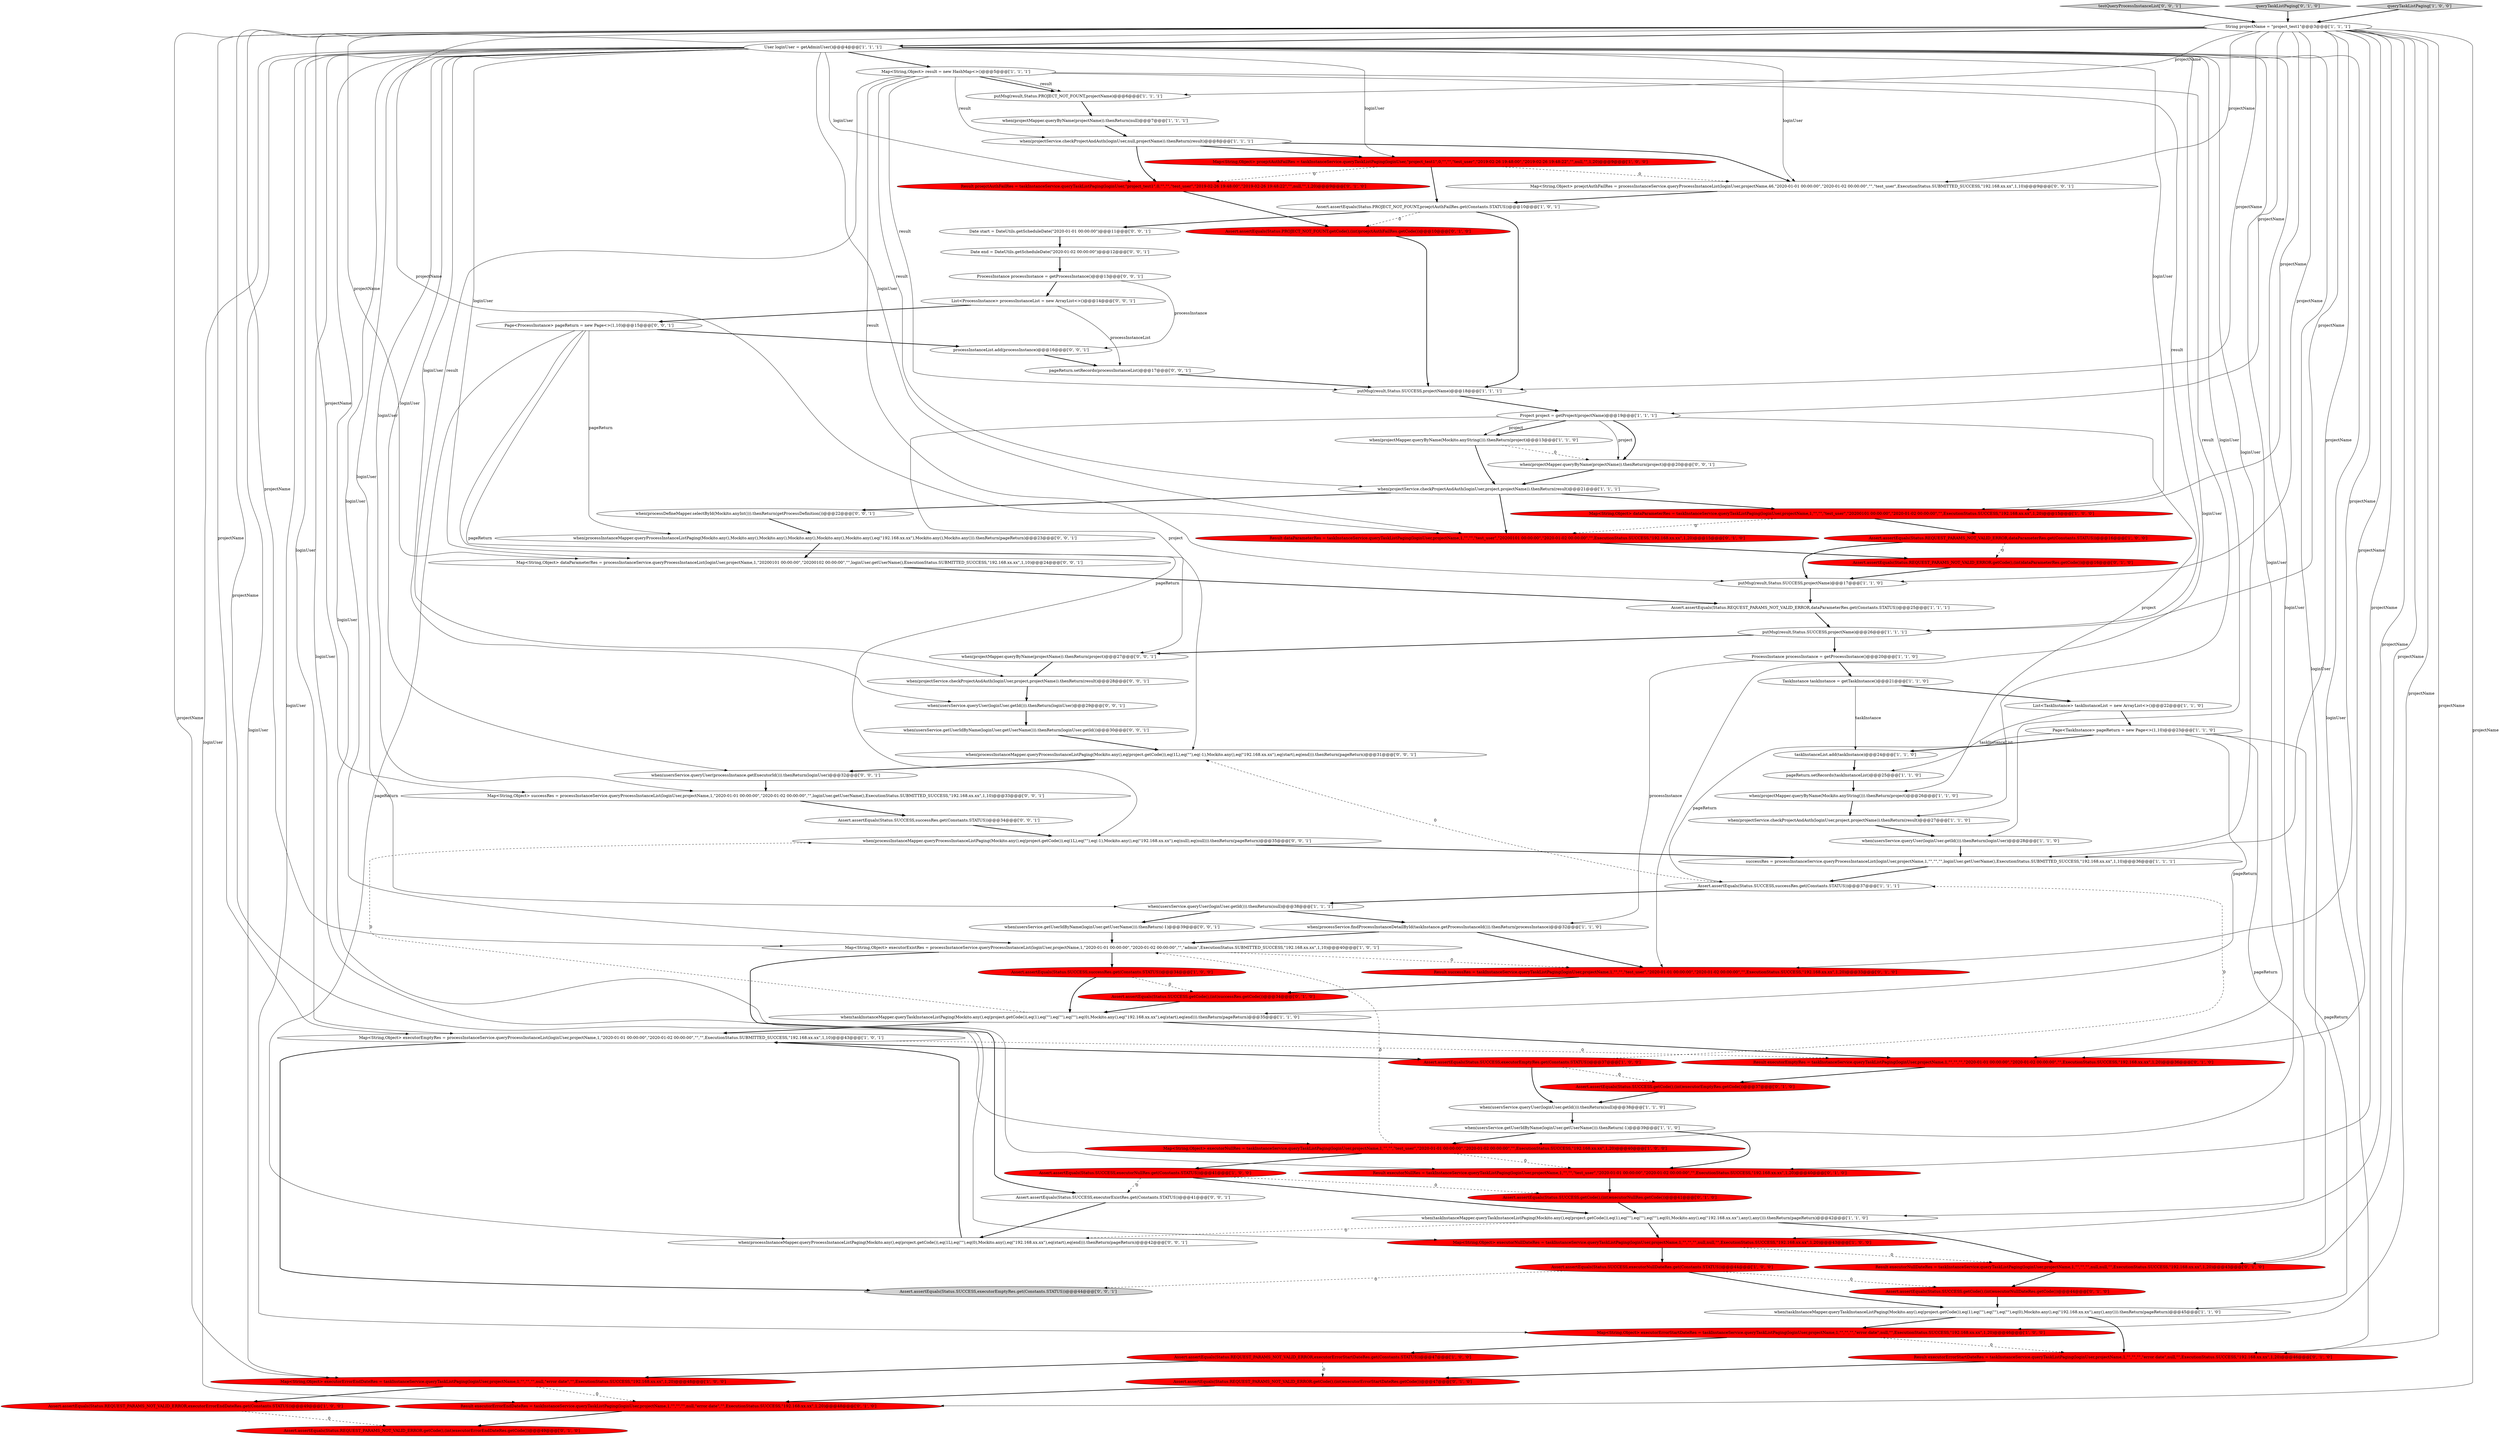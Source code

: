 digraph {
0 [style = filled, label = "Map<String,Object> dataParameterRes = taskInstanceService.queryTaskListPaging(loginUser,projectName,1,\"\",\"\",\"test_user\",\"20200101 00:00:00\",\"2020-01-02 00:00:00\",\"\",ExecutionStatus.SUCCESS,\"192.168.xx.xx\",1,20)@@@15@@@['1', '0', '0']", fillcolor = red, shape = ellipse image = "AAA1AAABBB1BBB"];
69 [style = filled, label = "Map<String,Object> successRes = processInstanceService.queryProcessInstanceList(loginUser,projectName,1,\"2020-01-01 00:00:00\",\"2020-01-02 00:00:00\",\"\",loginUser.getUserName(),ExecutionStatus.SUBMITTED_SUCCESS,\"192.168.xx.xx\",1,10)@@@33@@@['0', '0', '1']", fillcolor = white, shape = ellipse image = "AAA0AAABBB3BBB"];
34 [style = filled, label = "Project project = getProject(projectName)@@@19@@@['1', '1', '1']", fillcolor = white, shape = ellipse image = "AAA0AAABBB1BBB"];
64 [style = filled, label = "Result executorNullRes = taskInstanceService.queryTaskListPaging(loginUser,projectName,1,\"\",\"\",\"test_user\",\"2020-01-01 00:00:00\",\"2020-01-02 00:00:00\",\"\",ExecutionStatus.SUCCESS,\"192.168.xx.xx\",1,20)@@@40@@@['0', '1', '0']", fillcolor = red, shape = ellipse image = "AAA1AAABBB2BBB"];
78 [style = filled, label = "when(projectService.checkProjectAndAuth(loginUser,project,projectName)).thenReturn(result)@@@28@@@['0', '0', '1']", fillcolor = white, shape = ellipse image = "AAA0AAABBB3BBB"];
19 [style = filled, label = "putMsg(result,Status.SUCCESS,projectName)@@@18@@@['1', '1', '1']", fillcolor = white, shape = ellipse image = "AAA0AAABBB1BBB"];
11 [style = filled, label = "when(taskInstanceMapper.queryTaskInstanceListPaging(Mockito.any(),eq(project.getCode()),eq(1),eq(\"\"),eq(\"\"),eq(\"\"),eq(0),Mockito.any(),eq(\"192.168.xx.xx\"),eq(start),eq(end))).thenReturn(pageReturn)@@@35@@@['1', '1', '0']", fillcolor = white, shape = ellipse image = "AAA0AAABBB1BBB"];
46 [style = filled, label = "when(taskInstanceMapper.queryTaskInstanceListPaging(Mockito.any(),eq(project.getCode()),eq(1),eq(\"\"),eq(\"\"),eq(\"\"),eq(0),Mockito.any(),eq(\"192.168.xx.xx\"),any(),any())).thenReturn(pageReturn)@@@42@@@['1', '1', '0']", fillcolor = white, shape = ellipse image = "AAA0AAABBB1BBB"];
37 [style = filled, label = "pageReturn.setRecords(taskInstanceList)@@@25@@@['1', '1', '0']", fillcolor = white, shape = ellipse image = "AAA0AAABBB1BBB"];
54 [style = filled, label = "Assert.assertEquals(Status.REQUEST_PARAMS_NOT_VALID_ERROR.getCode(),(int)executorErrorEndDateRes.getCode())@@@49@@@['0', '1', '0']", fillcolor = red, shape = ellipse image = "AAA1AAABBB2BBB"];
59 [style = filled, label = "Assert.assertEquals(Status.SUCCESS.getCode(),(int)executorNullDateRes.getCode())@@@44@@@['0', '1', '0']", fillcolor = red, shape = ellipse image = "AAA1AAABBB2BBB"];
9 [style = filled, label = "when(taskInstanceMapper.queryTaskInstanceListPaging(Mockito.any(),eq(project.getCode()),eq(1),eq(\"\"),eq(\"\"),eq(\"\"),eq(0),Mockito.any(),eq(\"192.168.xx.xx\"),any(),any())).thenReturn(pageReturn)@@@45@@@['1', '1', '0']", fillcolor = white, shape = ellipse image = "AAA0AAABBB1BBB"];
33 [style = filled, label = "Assert.assertEquals(Status.PROJECT_NOT_FOUNT,proejctAuthFailRes.get(Constants.STATUS))@@@10@@@['1', '0', '1']", fillcolor = white, shape = ellipse image = "AAA0AAABBB1BBB"];
21 [style = filled, label = "when(projectService.checkProjectAndAuth(loginUser,project,projectName)).thenReturn(result)@@@21@@@['1', '1', '1']", fillcolor = white, shape = ellipse image = "AAA0AAABBB1BBB"];
52 [style = filled, label = "Assert.assertEquals(Status.PROJECT_NOT_FOUNT.getCode(),(int)proejctAuthFailRes.getCode())@@@10@@@['0', '1', '0']", fillcolor = red, shape = ellipse image = "AAA1AAABBB2BBB"];
25 [style = filled, label = "taskInstanceList.add(taskInstance)@@@24@@@['1', '1', '0']", fillcolor = white, shape = ellipse image = "AAA0AAABBB1BBB"];
17 [style = filled, label = "when(usersService.queryUser(loginUser.getId())).thenReturn(null)@@@38@@@['1', '1', '0']", fillcolor = white, shape = ellipse image = "AAA0AAABBB1BBB"];
84 [style = filled, label = "when(projectMapper.queryByName(projectName)).thenReturn(project)@@@27@@@['0', '0', '1']", fillcolor = white, shape = ellipse image = "AAA0AAABBB3BBB"];
28 [style = filled, label = "Assert.assertEquals(Status.SUCCESS,executorEmptyRes.get(Constants.STATUS))@@@37@@@['1', '0', '0']", fillcolor = red, shape = ellipse image = "AAA1AAABBB1BBB"];
42 [style = filled, label = "when(usersService.queryUser(loginUser.getId())).thenReturn(loginUser)@@@28@@@['1', '1', '0']", fillcolor = white, shape = ellipse image = "AAA0AAABBB1BBB"];
32 [style = filled, label = "Map<String,Object> executorNullRes = taskInstanceService.queryTaskListPaging(loginUser,projectName,1,\"\",\"\",\"test_user\",\"2020-01-01 00:00:00\",\"2020-01-02 00:00:00\",\"\",ExecutionStatus.SUCCESS,\"192.168.xx.xx\",1,20)@@@40@@@['1', '0', '0']", fillcolor = red, shape = ellipse image = "AAA1AAABBB1BBB"];
65 [style = filled, label = "Page<ProcessInstance> pageReturn = new Page<>(1,10)@@@15@@@['0', '0', '1']", fillcolor = white, shape = ellipse image = "AAA0AAABBB3BBB"];
72 [style = filled, label = "Date end = DateUtils.getScheduleDate(\"2020-01-02 00:00:00\")@@@12@@@['0', '0', '1']", fillcolor = white, shape = ellipse image = "AAA0AAABBB3BBB"];
79 [style = filled, label = "Assert.assertEquals(Status.SUCCESS,successRes.get(Constants.STATUS))@@@34@@@['0', '0', '1']", fillcolor = white, shape = ellipse image = "AAA0AAABBB3BBB"];
70 [style = filled, label = "when(processInstanceMapper.queryProcessInstanceListPaging(Mockito.any(),eq(project.getCode()),eq(1L),eq(\"\"),eq(-1),Mockito.any(),eq(\"192.168.xx.xx\"),eq(null),eq(null))).thenReturn(pageReturn)@@@35@@@['0', '0', '1']", fillcolor = white, shape = ellipse image = "AAA0AAABBB3BBB"];
82 [style = filled, label = "when(processDefineMapper.selectById(Mockito.anyInt())).thenReturn(getProcessDefinition())@@@22@@@['0', '0', '1']", fillcolor = white, shape = ellipse image = "AAA0AAABBB3BBB"];
38 [style = filled, label = "when(projectMapper.queryByName(projectName)).thenReturn(null)@@@7@@@['1', '1', '1']", fillcolor = white, shape = ellipse image = "AAA0AAABBB1BBB"];
22 [style = filled, label = "putMsg(result,Status.PROJECT_NOT_FOUNT,projectName)@@@6@@@['1', '1', '1']", fillcolor = white, shape = ellipse image = "AAA0AAABBB1BBB"];
58 [style = filled, label = "Result executorNullDateRes = taskInstanceService.queryTaskListPaging(loginUser,projectName,1,\"\",\"\",\"\",null,null,\"\",ExecutionStatus.SUCCESS,\"192.168.xx.xx\",1,20)@@@43@@@['0', '1', '0']", fillcolor = red, shape = ellipse image = "AAA1AAABBB2BBB"];
13 [style = filled, label = "Map<String,Object> executorExistRes = processInstanceService.queryProcessInstanceList(loginUser,projectName,1,\"2020-01-01 00:00:00\",\"2020-01-02 00:00:00\",\"\",\"admin\",ExecutionStatus.SUBMITTED_SUCCESS,\"192.168.xx.xx\",1,10)@@@40@@@['1', '0', '1']", fillcolor = white, shape = ellipse image = "AAA0AAABBB1BBB"];
43 [style = filled, label = "String projectName = \"project_test1\"@@@3@@@['1', '1', '1']", fillcolor = white, shape = ellipse image = "AAA0AAABBB1BBB"];
67 [style = filled, label = "Assert.assertEquals(Status.SUCCESS,executorEmptyRes.get(Constants.STATUS))@@@44@@@['0', '0', '1']", fillcolor = lightgray, shape = ellipse image = "AAA0AAABBB3BBB"];
89 [style = filled, label = "Map<String,Object> dataParameterRes = processInstanceService.queryProcessInstanceList(loginUser,projectName,1,\"20200101 00:00:00\",\"20200102 00:00:00\",\"\",loginUser.getUserName(),ExecutionStatus.SUBMITTED_SUCCESS,\"192.168.xx.xx\",1,10)@@@24@@@['0', '0', '1']", fillcolor = white, shape = ellipse image = "AAA0AAABBB3BBB"];
10 [style = filled, label = "when(usersService.getUserIdByName(loginUser.getUserName())).thenReturn(-1)@@@39@@@['1', '1', '0']", fillcolor = white, shape = ellipse image = "AAA0AAABBB1BBB"];
87 [style = filled, label = "testQueryProcessInstanceList['0', '0', '1']", fillcolor = lightgray, shape = diamond image = "AAA0AAABBB3BBB"];
62 [style = filled, label = "Result successRes = taskInstanceService.queryTaskListPaging(loginUser,projectName,1,\"\",\"\",\"test_user\",\"2020-01-01 00:00:00\",\"2020-01-02 00:00:00\",\"\",ExecutionStatus.SUCCESS,\"192.168.xx.xx\",1,20)@@@33@@@['0', '1', '0']", fillcolor = red, shape = ellipse image = "AAA1AAABBB2BBB"];
35 [style = filled, label = "Map<String,Object> executorErrorEndDateRes = taskInstanceService.queryTaskListPaging(loginUser,projectName,1,\"\",\"\",\"\",null,\"error date\",\"\",ExecutionStatus.SUCCESS,\"192.168.xx.xx\",1,20)@@@48@@@['1', '0', '0']", fillcolor = red, shape = ellipse image = "AAA1AAABBB1BBB"];
76 [style = filled, label = "when(processInstanceMapper.queryProcessInstanceListPaging(Mockito.any(),eq(project.getCode()),eq(1L),eq(\"\"),eq(0),Mockito.any(),eq(\"192.168.xx.xx\"),eq(start),eq(end))).thenReturn(pageReturn)@@@42@@@['0', '0', '1']", fillcolor = white, shape = ellipse image = "AAA0AAABBB3BBB"];
45 [style = filled, label = "when(projectService.checkProjectAndAuth(loginUser,null,projectName)).thenReturn(result)@@@8@@@['1', '1', '1']", fillcolor = white, shape = ellipse image = "AAA0AAABBB1BBB"];
55 [style = filled, label = "Assert.assertEquals(Status.REQUEST_PARAMS_NOT_VALID_ERROR.getCode(),(int)executorErrorStartDateRes.getCode())@@@47@@@['0', '1', '0']", fillcolor = red, shape = ellipse image = "AAA1AAABBB2BBB"];
4 [style = filled, label = "Map<String,Object> proejctAuthFailRes = taskInstanceService.queryTaskListPaging(loginUser,\"project_test1\",0,\"\",\"\",\"test_user\",\"2019-02-26 19:48:00\",\"2019-02-26 19:48:22\",\"\",null,\"\",1,20)@@@9@@@['1', '0', '0']", fillcolor = red, shape = ellipse image = "AAA1AAABBB1BBB"];
29 [style = filled, label = "when(projectMapper.queryByName(Mockito.anyString())).thenReturn(project)@@@26@@@['1', '1', '0']", fillcolor = white, shape = ellipse image = "AAA0AAABBB1BBB"];
40 [style = filled, label = "when(projectService.checkProjectAndAuth(loginUser,project,projectName)).thenReturn(result)@@@27@@@['1', '1', '0']", fillcolor = white, shape = ellipse image = "AAA0AAABBB1BBB"];
48 [style = filled, label = "Assert.assertEquals(Status.SUCCESS.getCode(),(int)successRes.getCode())@@@34@@@['0', '1', '0']", fillcolor = red, shape = ellipse image = "AAA1AAABBB2BBB"];
53 [style = filled, label = "Result dataParameterRes = taskInstanceService.queryTaskListPaging(loginUser,projectName,1,\"\",\"\",\"test_user\",\"20200101 00:00:00\",\"2020-01-02 00:00:00\",\"\",ExecutionStatus.SUCCESS,\"192.168.xx.xx\",1,20)@@@15@@@['0', '1', '0']", fillcolor = red, shape = ellipse image = "AAA1AAABBB2BBB"];
56 [style = filled, label = "Result executorEmptyRes = taskInstanceService.queryTaskListPaging(loginUser,projectName,1,\"\",\"\",\"\",\"2020-01-01 00:00:00\",\"2020-01-02 00:00:00\",\"\",ExecutionStatus.SUCCESS,\"192.168.xx.xx\",1,20)@@@36@@@['0', '1', '0']", fillcolor = red, shape = ellipse image = "AAA1AAABBB2BBB"];
23 [style = filled, label = "putMsg(result,Status.SUCCESS,projectName)@@@26@@@['1', '1', '1']", fillcolor = white, shape = ellipse image = "AAA0AAABBB1BBB"];
41 [style = filled, label = "Assert.assertEquals(Status.SUCCESS,successRes.get(Constants.STATUS))@@@37@@@['1', '1', '1']", fillcolor = white, shape = ellipse image = "AAA0AAABBB1BBB"];
7 [style = filled, label = "User loginUser = getAdminUser()@@@4@@@['1', '1', '1']", fillcolor = white, shape = ellipse image = "AAA0AAABBB1BBB"];
81 [style = filled, label = "Map<String,Object> proejctAuthFailRes = processInstanceService.queryProcessInstanceList(loginUser,projectName,46,\"2020-01-01 00:00:00\",\"2020-01-02 00:00:00\",\"\",\"test_user\",ExecutionStatus.SUBMITTED_SUCCESS,\"192.168.xx.xx\",1,10)@@@9@@@['0', '0', '1']", fillcolor = white, shape = ellipse image = "AAA0AAABBB3BBB"];
27 [style = filled, label = "List<TaskInstance> taskInstanceList = new ArrayList<>()@@@22@@@['1', '1', '0']", fillcolor = white, shape = ellipse image = "AAA0AAABBB1BBB"];
39 [style = filled, label = "putMsg(result,Status.SUCCESS,projectName)@@@17@@@['1', '1', '0']", fillcolor = white, shape = ellipse image = "AAA0AAABBB1BBB"];
51 [style = filled, label = "Assert.assertEquals(Status.SUCCESS.getCode(),(int)executorNullRes.getCode())@@@41@@@['0', '1', '0']", fillcolor = red, shape = ellipse image = "AAA1AAABBB2BBB"];
15 [style = filled, label = "Assert.assertEquals(Status.REQUEST_PARAMS_NOT_VALID_ERROR,executorErrorStartDateRes.get(Constants.STATUS))@@@47@@@['1', '0', '0']", fillcolor = red, shape = ellipse image = "AAA1AAABBB1BBB"];
36 [style = filled, label = "Assert.assertEquals(Status.REQUEST_PARAMS_NOT_VALID_ERROR,dataParameterRes.get(Constants.STATUS))@@@16@@@['1', '0', '0']", fillcolor = red, shape = ellipse image = "AAA1AAABBB1BBB"];
90 [style = filled, label = "ProcessInstance processInstance = getProcessInstance()@@@13@@@['0', '0', '1']", fillcolor = white, shape = ellipse image = "AAA0AAABBB3BBB"];
16 [style = filled, label = "Page<TaskInstance> pageReturn = new Page<>(1,10)@@@23@@@['1', '1', '0']", fillcolor = white, shape = ellipse image = "AAA0AAABBB1BBB"];
8 [style = filled, label = "when(usersService.queryUser(loginUser.getId())).thenReturn(null)@@@38@@@['1', '1', '1']", fillcolor = white, shape = ellipse image = "AAA0AAABBB1BBB"];
47 [style = filled, label = "ProcessInstance processInstance = getProcessInstance()@@@20@@@['1', '1', '0']", fillcolor = white, shape = ellipse image = "AAA0AAABBB1BBB"];
86 [style = filled, label = "pageReturn.setRecords(processInstanceList)@@@17@@@['0', '0', '1']", fillcolor = white, shape = ellipse image = "AAA0AAABBB3BBB"];
75 [style = filled, label = "processInstanceList.add(processInstance)@@@16@@@['0', '0', '1']", fillcolor = white, shape = ellipse image = "AAA0AAABBB3BBB"];
31 [style = filled, label = "successRes = processInstanceService.queryProcessInstanceList(loginUser,projectName,1,\"\",\"\",\"\",loginUser.getUserName(),ExecutionStatus.SUBMITTED_SUCCESS,\"192.168.xx.xx\",1,10)@@@36@@@['1', '1', '1']", fillcolor = white, shape = ellipse image = "AAA0AAABBB1BBB"];
5 [style = filled, label = "Assert.assertEquals(Status.REQUEST_PARAMS_NOT_VALID_ERROR,executorErrorEndDateRes.get(Constants.STATUS))@@@49@@@['1', '0', '0']", fillcolor = red, shape = ellipse image = "AAA1AAABBB1BBB"];
68 [style = filled, label = "List<ProcessInstance> processInstanceList = new ArrayList<>()@@@14@@@['0', '0', '1']", fillcolor = white, shape = ellipse image = "AAA0AAABBB3BBB"];
2 [style = filled, label = "Map<String,Object> executorNullDateRes = taskInstanceService.queryTaskListPaging(loginUser,projectName,1,\"\",\"\",\"\",null,null,\"\",ExecutionStatus.SUCCESS,\"192.168.xx.xx\",1,20)@@@43@@@['1', '0', '0']", fillcolor = red, shape = ellipse image = "AAA1AAABBB1BBB"];
50 [style = filled, label = "Assert.assertEquals(Status.REQUEST_PARAMS_NOT_VALID_ERROR.getCode(),(int)dataParameterRes.getCode())@@@16@@@['0', '1', '0']", fillcolor = red, shape = ellipse image = "AAA1AAABBB2BBB"];
1 [style = filled, label = "Assert.assertEquals(Status.SUCCESS,successRes.get(Constants.STATUS))@@@34@@@['1', '0', '0']", fillcolor = red, shape = ellipse image = "AAA1AAABBB1BBB"];
73 [style = filled, label = "when(processInstanceMapper.queryProcessInstanceListPaging(Mockito.any(),eq(project.getCode()),eq(1L),eq(\"\"),eq(-1),Mockito.any(),eq(\"192.168.xx.xx\"),eq(start),eq(end))).thenReturn(pageReturn)@@@31@@@['0', '0', '1']", fillcolor = white, shape = ellipse image = "AAA0AAABBB3BBB"];
57 [style = filled, label = "Result executorErrorEndDateRes = taskInstanceService.queryTaskListPaging(loginUser,projectName,1,\"\",\"\",\"\",null,\"error date\",\"\",ExecutionStatus.SUCCESS,\"192.168.xx.xx\",1,20)@@@48@@@['0', '1', '0']", fillcolor = red, shape = ellipse image = "AAA1AAABBB2BBB"];
63 [style = filled, label = "Result proejctAuthFailRes = taskInstanceService.queryTaskListPaging(loginUser,\"project_test1\",0,\"\",\"\",\"test_user\",\"2019-02-26 19:48:00\",\"2019-02-26 19:48:22\",\"\",null,\"\",1,20)@@@9@@@['0', '1', '0']", fillcolor = red, shape = ellipse image = "AAA1AAABBB2BBB"];
60 [style = filled, label = "queryTaskListPaging['0', '1', '0']", fillcolor = lightgray, shape = diamond image = "AAA0AAABBB2BBB"];
49 [style = filled, label = "Assert.assertEquals(Status.SUCCESS.getCode(),(int)executorEmptyRes.getCode())@@@37@@@['0', '1', '0']", fillcolor = red, shape = ellipse image = "AAA1AAABBB2BBB"];
24 [style = filled, label = "when(processService.findProcessInstanceDetailById(taskInstance.getProcessInstanceId())).thenReturn(processInstance)@@@32@@@['1', '1', '0']", fillcolor = white, shape = ellipse image = "AAA0AAABBB1BBB"];
88 [style = filled, label = "when(processInstanceMapper.queryProcessInstanceListPaging(Mockito.any(),Mockito.any(),Mockito.any(),Mockito.any(),Mockito.any(),Mockito.any(),eq(\"192.168.xx.xx\"),Mockito.any(),Mockito.any())).thenReturn(pageReturn)@@@23@@@['0', '0', '1']", fillcolor = white, shape = ellipse image = "AAA0AAABBB3BBB"];
71 [style = filled, label = "when(usersService.queryUser(loginUser.getId())).thenReturn(loginUser)@@@29@@@['0', '0', '1']", fillcolor = white, shape = ellipse image = "AAA0AAABBB3BBB"];
61 [style = filled, label = "Result executorErrorStartDateRes = taskInstanceService.queryTaskListPaging(loginUser,projectName,1,\"\",\"\",\"\",\"error date\",null,\"\",ExecutionStatus.SUCCESS,\"192.168.xx.xx\",1,20)@@@46@@@['0', '1', '0']", fillcolor = red, shape = ellipse image = "AAA1AAABBB2BBB"];
18 [style = filled, label = "Map<String,Object> executorErrorStartDateRes = taskInstanceService.queryTaskListPaging(loginUser,projectName,1,\"\",\"\",\"\",\"error date\",null,\"\",ExecutionStatus.SUCCESS,\"192.168.xx.xx\",1,20)@@@46@@@['1', '0', '0']", fillcolor = red, shape = ellipse image = "AAA1AAABBB1BBB"];
80 [style = filled, label = "when(usersService.getUserIdByName(loginUser.getUserName())).thenReturn(-1)@@@39@@@['0', '0', '1']", fillcolor = white, shape = ellipse image = "AAA0AAABBB3BBB"];
6 [style = filled, label = "TaskInstance taskInstance = getTaskInstance()@@@21@@@['1', '1', '0']", fillcolor = white, shape = ellipse image = "AAA0AAABBB1BBB"];
66 [style = filled, label = "when(projectMapper.queryByName(projectName)).thenReturn(project)@@@20@@@['0', '0', '1']", fillcolor = white, shape = ellipse image = "AAA0AAABBB3BBB"];
44 [style = filled, label = "Map<String,Object> executorEmptyRes = processInstanceService.queryProcessInstanceList(loginUser,projectName,1,\"2020-01-01 00:00:00\",\"2020-01-02 00:00:00\",\"\",\"\",ExecutionStatus.SUBMITTED_SUCCESS,\"192.168.xx.xx\",1,10)@@@43@@@['1', '0', '1']", fillcolor = white, shape = ellipse image = "AAA0AAABBB1BBB"];
20 [style = filled, label = "when(projectMapper.queryByName(Mockito.anyString())).thenReturn(project)@@@13@@@['1', '1', '0']", fillcolor = white, shape = ellipse image = "AAA0AAABBB1BBB"];
12 [style = filled, label = "Assert.assertEquals(Status.REQUEST_PARAMS_NOT_VALID_ERROR,dataParameterRes.get(Constants.STATUS))@@@25@@@['1', '1', '1']", fillcolor = white, shape = ellipse image = "AAA0AAABBB1BBB"];
30 [style = filled, label = "queryTaskListPaging['1', '0', '0']", fillcolor = lightgray, shape = diamond image = "AAA0AAABBB1BBB"];
26 [style = filled, label = "Assert.assertEquals(Status.SUCCESS,executorNullRes.get(Constants.STATUS))@@@41@@@['1', '0', '0']", fillcolor = red, shape = ellipse image = "AAA1AAABBB1BBB"];
77 [style = filled, label = "Date start = DateUtils.getScheduleDate(\"2020-01-01 00:00:00\")@@@11@@@['0', '0', '1']", fillcolor = white, shape = ellipse image = "AAA0AAABBB3BBB"];
3 [style = filled, label = "Assert.assertEquals(Status.SUCCESS,executorNullDateRes.get(Constants.STATUS))@@@44@@@['1', '0', '0']", fillcolor = red, shape = ellipse image = "AAA1AAABBB1BBB"];
85 [style = filled, label = "when(usersService.getUserIdByName(loginUser.getUserName())).thenReturn(loginUser.getId())@@@30@@@['0', '0', '1']", fillcolor = white, shape = ellipse image = "AAA0AAABBB3BBB"];
14 [style = filled, label = "Map<String,Object> result = new HashMap<>()@@@5@@@['1', '1', '1']", fillcolor = white, shape = ellipse image = "AAA0AAABBB1BBB"];
74 [style = filled, label = "when(usersService.queryUser(processInstance.getExecutorId())).thenReturn(loginUser)@@@32@@@['0', '0', '1']", fillcolor = white, shape = ellipse image = "AAA0AAABBB3BBB"];
83 [style = filled, label = "Assert.assertEquals(Status.SUCCESS,executorExistRes.get(Constants.STATUS))@@@41@@@['0', '0', '1']", fillcolor = white, shape = ellipse image = "AAA0AAABBB3BBB"];
74->69 [style = bold, label=""];
64->51 [style = bold, label=""];
34->20 [style = bold, label=""];
11->70 [style = dashed, label="0"];
18->61 [style = dashed, label="0"];
7->2 [style = solid, label="loginUser"];
87->43 [style = bold, label=""];
43->57 [style = solid, label="projectName"];
41->8 [style = bold, label=""];
46->2 [style = bold, label=""];
7->69 [style = solid, label="loginUser"];
7->32 [style = solid, label="loginUser"];
59->9 [style = bold, label=""];
73->74 [style = bold, label=""];
89->12 [style = bold, label=""];
7->63 [style = solid, label="loginUser"];
7->58 [style = solid, label="loginUser"];
7->89 [style = solid, label="loginUser"];
10->32 [style = bold, label=""];
43->44 [style = solid, label="projectName"];
43->61 [style = solid, label="projectName"];
28->41 [style = dashed, label="0"];
13->1 [style = bold, label=""];
7->14 [style = bold, label=""];
65->70 [style = solid, label="pageReturn"];
55->57 [style = bold, label=""];
72->90 [style = bold, label=""];
7->53 [style = solid, label="loginUser"];
32->64 [style = dashed, label="0"];
34->66 [style = solid, label="project"];
7->8 [style = solid, label="loginUser"];
43->56 [style = solid, label="projectName"];
32->13 [style = dashed, label="0"];
78->71 [style = bold, label=""];
71->85 [style = bold, label=""];
58->59 [style = bold, label=""];
90->68 [style = bold, label=""];
70->31 [style = bold, label=""];
7->42 [style = solid, label="loginUser"];
43->18 [style = solid, label="projectName"];
7->74 [style = solid, label="loginUser"];
57->54 [style = bold, label=""];
26->46 [style = bold, label=""];
5->54 [style = dashed, label="0"];
43->0 [style = solid, label="projectName"];
19->34 [style = bold, label=""];
47->6 [style = bold, label=""];
65->73 [style = solid, label="pageReturn"];
10->64 [style = bold, label=""];
14->21 [style = solid, label="result"];
45->63 [style = bold, label=""];
21->0 [style = bold, label=""];
11->56 [style = bold, label=""];
27->37 [style = solid, label="taskInstanceList"];
43->23 [style = solid, label="projectName"];
1->48 [style = dashed, label="0"];
11->44 [style = bold, label=""];
14->78 [style = solid, label="result"];
43->22 [style = solid, label="projectName"];
18->15 [style = bold, label=""];
14->22 [style = bold, label=""];
37->29 [style = bold, label=""];
65->75 [style = bold, label=""];
3->67 [style = dashed, label="0"];
38->45 [style = bold, label=""];
42->31 [style = bold, label=""];
84->78 [style = bold, label=""];
13->83 [style = bold, label=""];
7->56 [style = solid, label="loginUser"];
27->16 [style = bold, label=""];
45->81 [style = bold, label=""];
52->19 [style = bold, label=""];
13->62 [style = dashed, label="0"];
32->26 [style = bold, label=""];
50->39 [style = bold, label=""];
15->35 [style = bold, label=""];
85->73 [style = bold, label=""];
0->36 [style = bold, label=""];
1->11 [style = bold, label=""];
7->64 [style = solid, label="loginUser"];
14->39 [style = solid, label="result"];
36->50 [style = dashed, label="0"];
43->64 [style = solid, label="projectName"];
35->5 [style = bold, label=""];
22->38 [style = bold, label=""];
61->55 [style = bold, label=""];
34->84 [style = solid, label="project"];
33->52 [style = dashed, label="0"];
7->18 [style = solid, label="loginUser"];
7->71 [style = solid, label="loginUser"];
7->35 [style = solid, label="loginUser"];
4->63 [style = dashed, label="0"];
6->25 [style = solid, label="taskInstance"];
25->37 [style = bold, label=""];
7->4 [style = solid, label="loginUser"];
65->76 [style = solid, label="pageReturn"];
39->12 [style = bold, label=""];
31->41 [style = bold, label=""];
62->48 [style = bold, label=""];
29->40 [style = bold, label=""];
49->17 [style = bold, label=""];
7->31 [style = solid, label="loginUser"];
46->76 [style = dashed, label="0"];
14->40 [style = solid, label="result"];
44->56 [style = dashed, label="0"];
24->13 [style = bold, label=""];
82->88 [style = bold, label=""];
8->24 [style = bold, label=""];
16->11 [style = solid, label="pageReturn"];
17->10 [style = bold, label=""];
43->39 [style = solid, label="projectName"];
4->81 [style = dashed, label="0"];
23->84 [style = bold, label=""];
16->41 [style = solid, label="pageReturn"];
2->58 [style = dashed, label="0"];
30->43 [style = bold, label=""];
34->29 [style = solid, label="project"];
2->3 [style = bold, label=""];
43->35 [style = solid, label="projectName"];
34->20 [style = solid, label="project"];
69->79 [style = bold, label=""];
68->65 [style = bold, label=""];
43->62 [style = solid, label="projectName"];
7->44 [style = solid, label="loginUser"];
43->32 [style = solid, label="projectName"];
44->67 [style = bold, label=""];
7->13 [style = solid, label="loginUser"];
90->75 [style = solid, label="processInstance"];
75->86 [style = bold, label=""];
4->33 [style = bold, label=""];
28->49 [style = dashed, label="0"];
47->24 [style = solid, label="processInstance"];
36->39 [style = bold, label=""];
41->73 [style = dashed, label="0"];
7->81 [style = solid, label="loginUser"];
43->7 [style = bold, label=""];
53->50 [style = bold, label=""];
3->9 [style = bold, label=""];
6->27 [style = bold, label=""];
68->86 [style = solid, label="processInstanceList"];
9->18 [style = bold, label=""];
43->31 [style = solid, label="projectName"];
48->11 [style = bold, label=""];
43->58 [style = solid, label="projectName"];
86->19 [style = bold, label=""];
16->9 [style = solid, label="pageReturn"];
66->21 [style = bold, label=""];
63->52 [style = bold, label=""];
23->47 [style = bold, label=""];
28->17 [style = bold, label=""];
83->76 [style = bold, label=""];
43->81 [style = solid, label="projectName"];
33->19 [style = bold, label=""];
21->82 [style = bold, label=""];
60->43 [style = bold, label=""];
26->83 [style = dashed, label="0"];
14->19 [style = solid, label="result"];
8->80 [style = bold, label=""];
14->23 [style = solid, label="result"];
14->45 [style = solid, label="result"];
34->66 [style = bold, label=""];
43->89 [style = solid, label="projectName"];
26->51 [style = dashed, label="0"];
56->49 [style = bold, label=""];
80->13 [style = bold, label=""];
16->46 [style = solid, label="pageReturn"];
7->0 [style = solid, label="loginUser"];
65->88 [style = solid, label="pageReturn"];
43->53 [style = solid, label="projectName"];
43->13 [style = solid, label="projectName"];
88->89 [style = bold, label=""];
3->59 [style = dashed, label="0"];
0->53 [style = dashed, label="0"];
20->66 [style = dashed, label="0"];
16->25 [style = bold, label=""];
46->58 [style = bold, label=""];
7->61 [style = solid, label="loginUser"];
77->72 [style = bold, label=""];
35->57 [style = dashed, label="0"];
43->19 [style = solid, label="projectName"];
51->46 [style = bold, label=""];
45->4 [style = bold, label=""];
20->21 [style = bold, label=""];
76->44 [style = bold, label=""];
9->61 [style = bold, label=""];
79->70 [style = bold, label=""];
15->55 [style = dashed, label="0"];
7->62 [style = solid, label="loginUser"];
43->69 [style = solid, label="projectName"];
44->28 [style = bold, label=""];
43->34 [style = solid, label="projectName"];
33->77 [style = bold, label=""];
14->22 [style = solid, label="result"];
7->57 [style = solid, label="loginUser"];
12->23 [style = bold, label=""];
24->62 [style = bold, label=""];
81->33 [style = bold, label=""];
43->2 [style = solid, label="projectName"];
40->42 [style = bold, label=""];
21->53 [style = bold, label=""];
}
